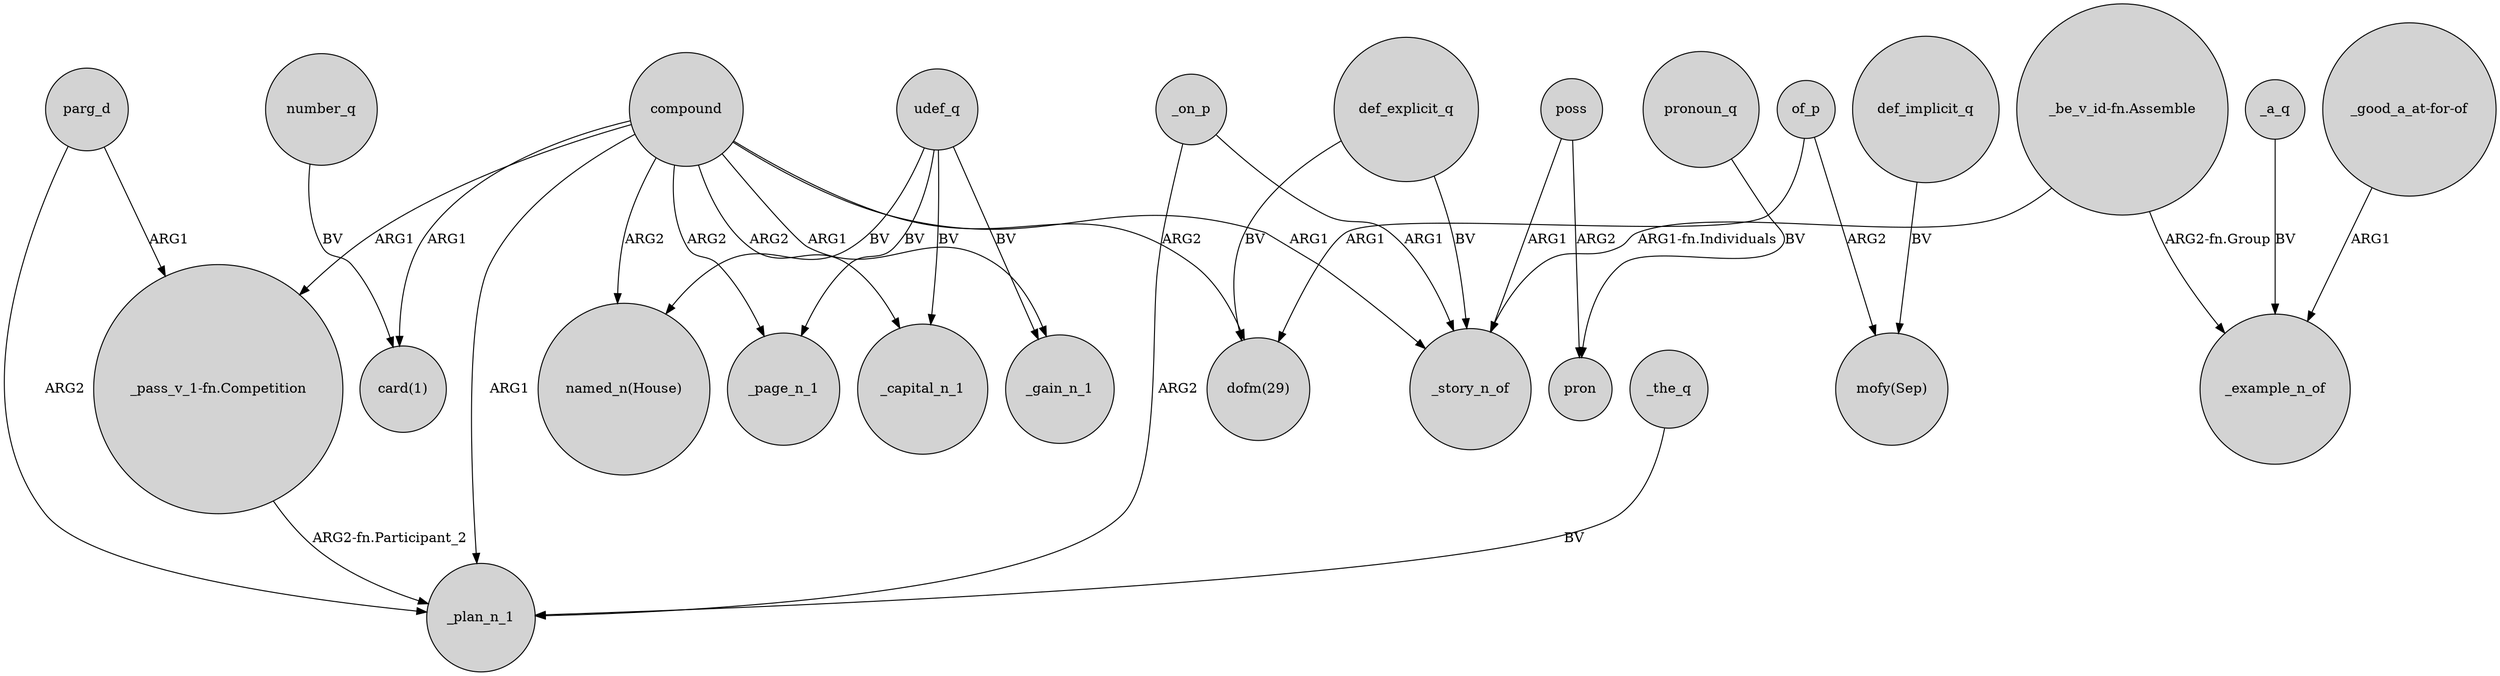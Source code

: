 digraph {
	node [shape=circle style=filled]
	"_be_v_id-fn.Assemble" -> _story_n_of [label="ARG1-fn.Individuals"]
	number_q -> "card(1)" [label=BV]
	parg_d -> "_pass_v_1-fn.Competition" [label=ARG1]
	"_pass_v_1-fn.Competition" -> _plan_n_1 [label="ARG2-fn.Participant_2"]
	of_p -> "dofm(29)" [label=ARG1]
	parg_d -> _plan_n_1 [label=ARG2]
	def_implicit_q -> "mofy(Sep)" [label=BV]
	of_p -> "mofy(Sep)" [label=ARG2]
	compound -> "named_n(House)" [label=ARG2]
	def_explicit_q -> _story_n_of [label=BV]
	def_explicit_q -> "dofm(29)" [label=BV]
	pronoun_q -> pron [label=BV]
	poss -> pron [label=ARG2]
	_on_p -> _story_n_of [label=ARG1]
	_a_q -> _example_n_of [label=BV]
	"_be_v_id-fn.Assemble" -> _example_n_of [label="ARG2-fn.Group"]
	udef_q -> _capital_n_1 [label=BV]
	udef_q -> _page_n_1 [label=BV]
	compound -> "dofm(29)" [label=ARG2]
	poss -> _story_n_of [label=ARG1]
	compound -> _page_n_1 [label=ARG2]
	compound -> _capital_n_1 [label=ARG2]
	compound -> _gain_n_1 [label=ARG1]
	compound -> _plan_n_1 [label=ARG1]
	_the_q -> _plan_n_1 [label=BV]
	compound -> _story_n_of [label=ARG1]
	compound -> "_pass_v_1-fn.Competition" [label=ARG1]
	udef_q -> "named_n(House)" [label=BV]
	"_good_a_at-for-of" -> _example_n_of [label=ARG1]
	udef_q -> _gain_n_1 [label=BV]
	_on_p -> _plan_n_1 [label=ARG2]
	compound -> "card(1)" [label=ARG1]
}
